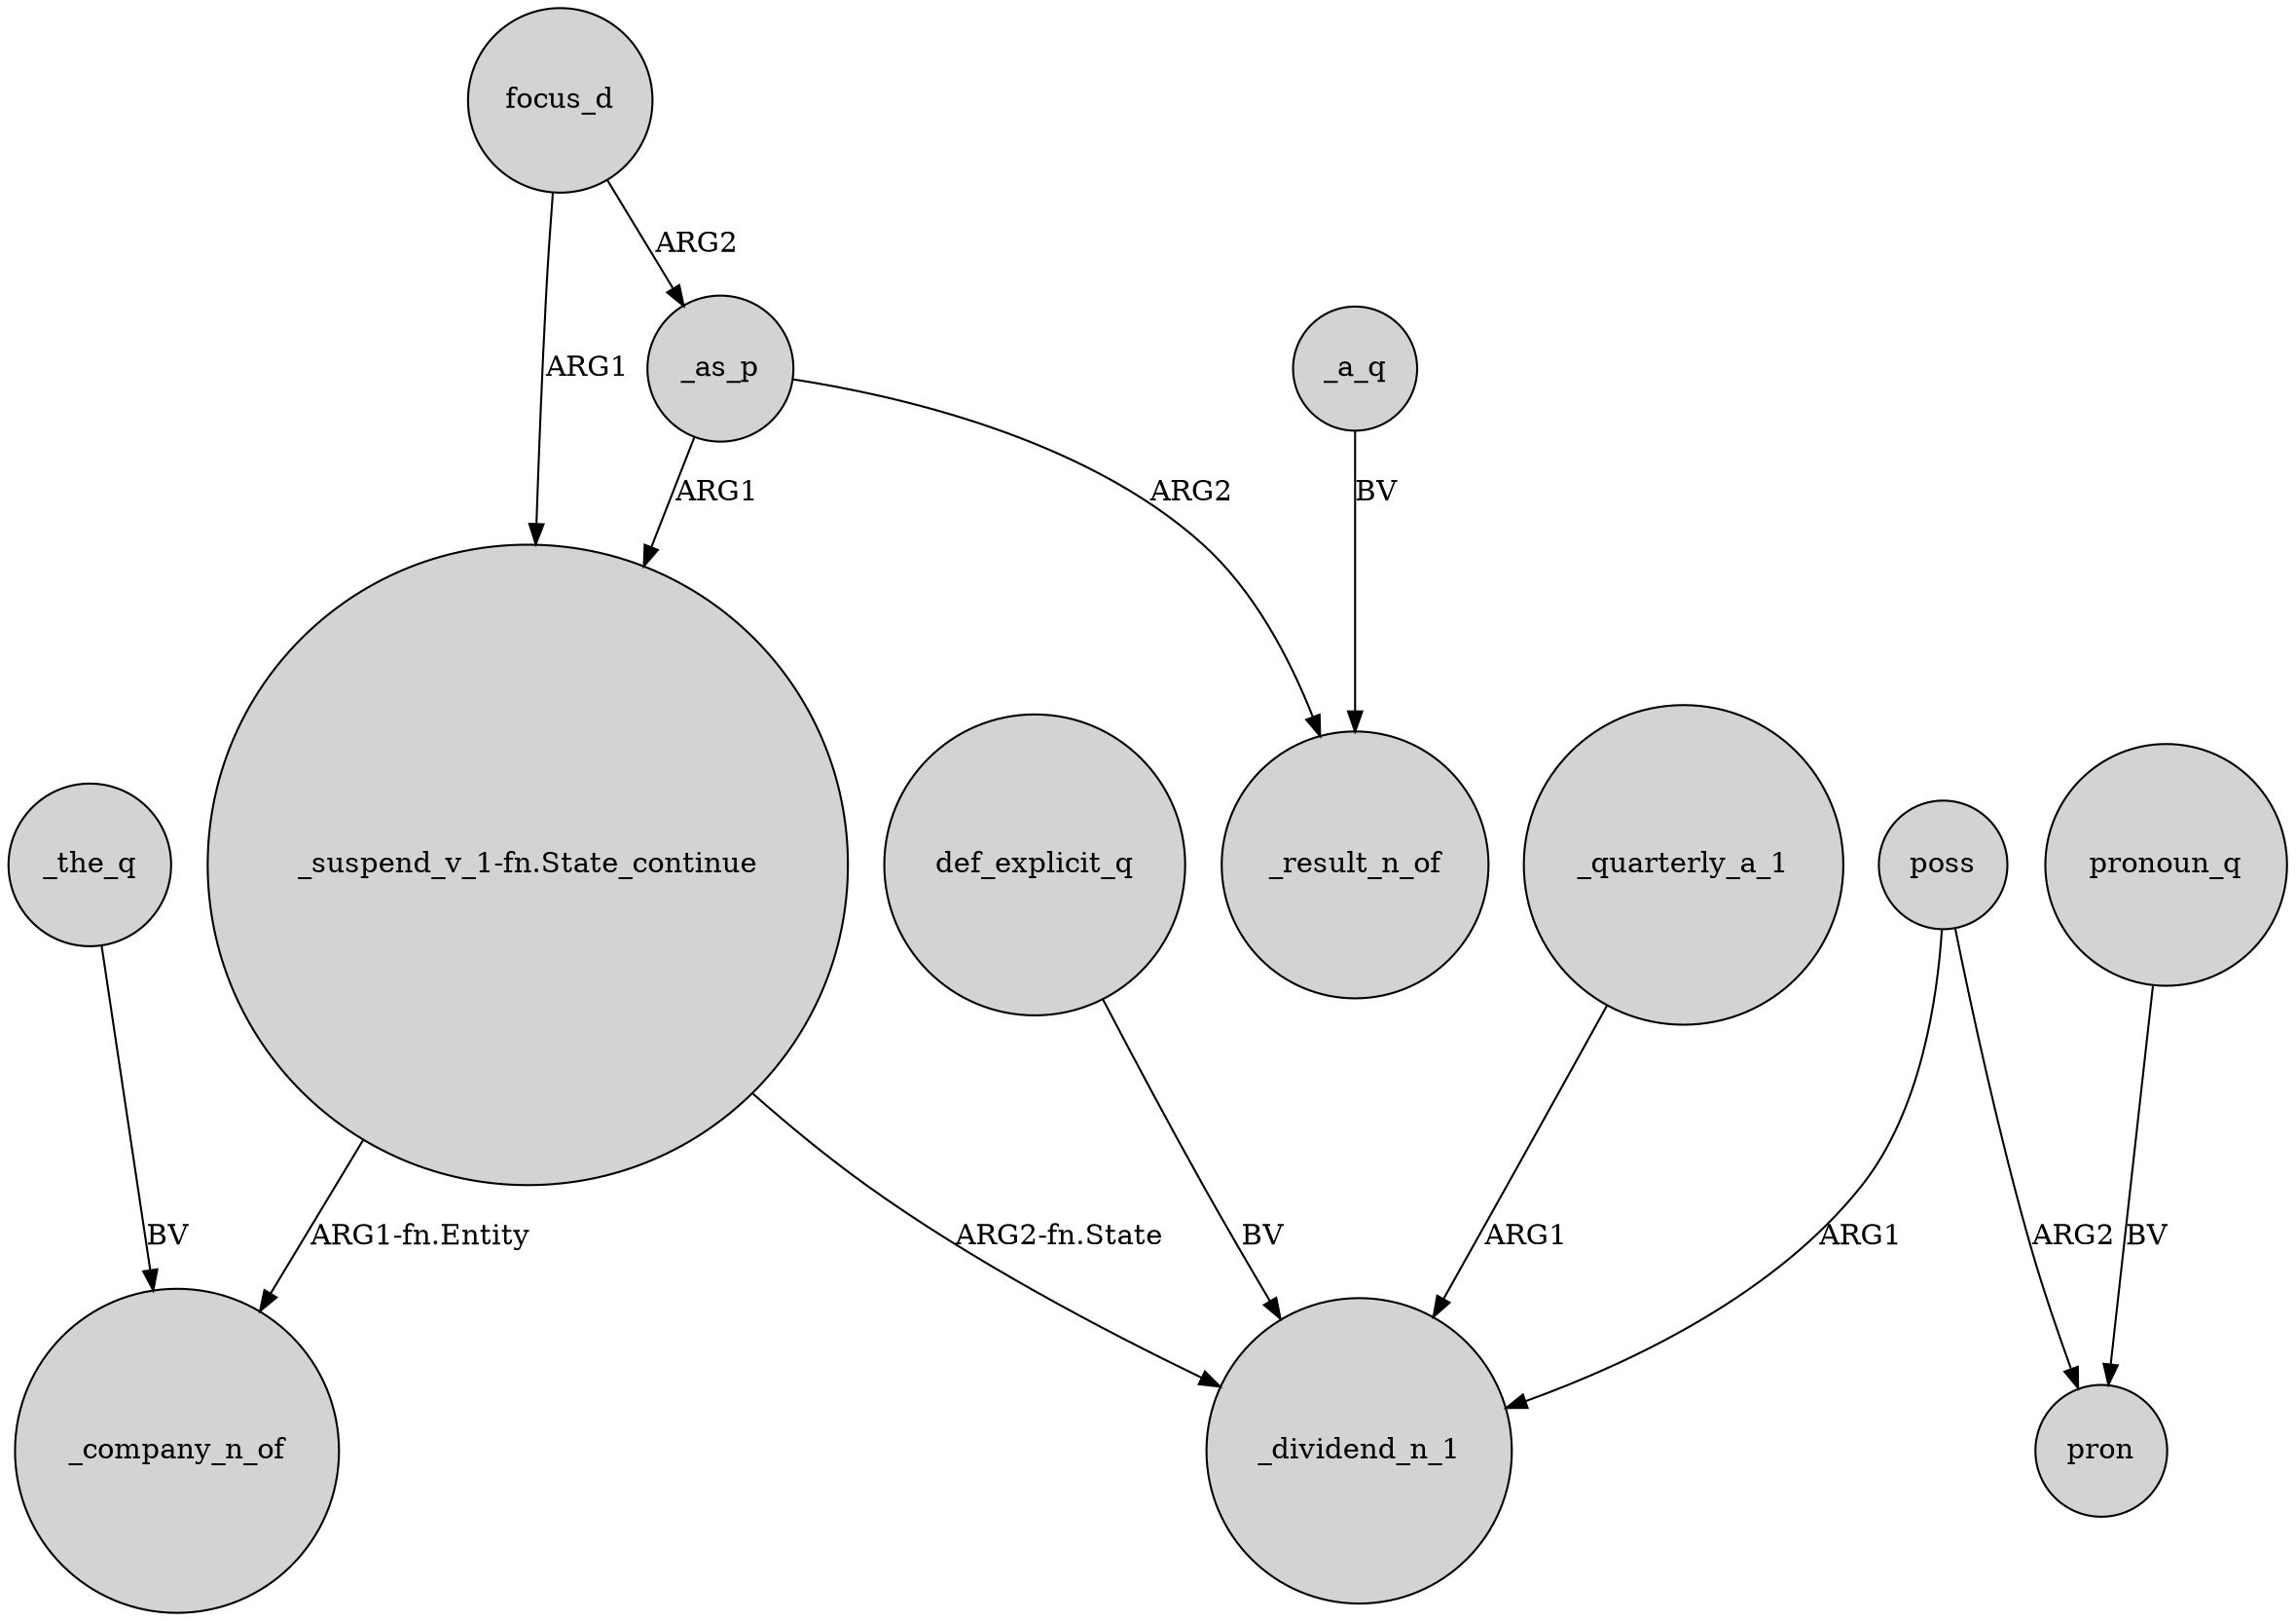 digraph {
	node [shape=circle style=filled]
	def_explicit_q -> _dividend_n_1 [label=BV]
	"_suspend_v_1-fn.State_continue" -> _dividend_n_1 [label="ARG2-fn.State"]
	focus_d -> _as_p [label=ARG2]
	focus_d -> "_suspend_v_1-fn.State_continue" [label=ARG1]
	_quarterly_a_1 -> _dividend_n_1 [label=ARG1]
	_the_q -> _company_n_of [label=BV]
	_as_p -> "_suspend_v_1-fn.State_continue" [label=ARG1]
	pronoun_q -> pron [label=BV]
	poss -> _dividend_n_1 [label=ARG1]
	_as_p -> _result_n_of [label=ARG2]
	poss -> pron [label=ARG2]
	_a_q -> _result_n_of [label=BV]
	"_suspend_v_1-fn.State_continue" -> _company_n_of [label="ARG1-fn.Entity"]
}
